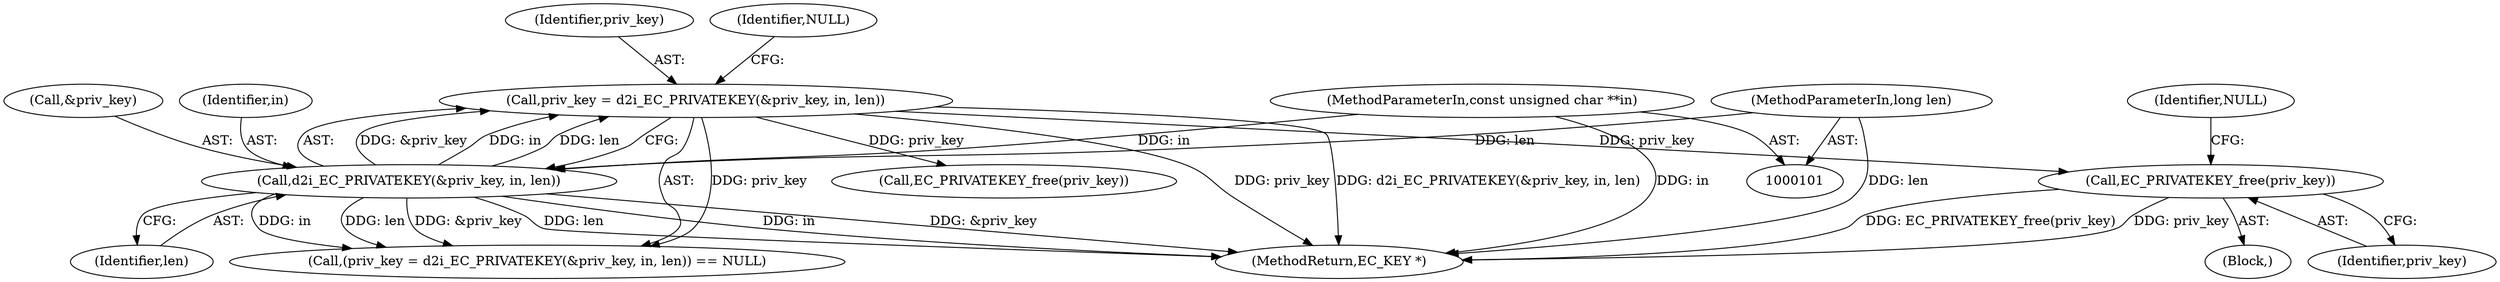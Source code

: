 digraph "0_openssl_1b4a8df38fc9ab3c089ca5765075ee53ec5bd66a@API" {
"1000144" [label="(Call,EC_PRIVATEKEY_free(priv_key))"];
"1000132" [label="(Call,priv_key = d2i_EC_PRIVATEKEY(&priv_key, in, len))"];
"1000134" [label="(Call,d2i_EC_PRIVATEKEY(&priv_key, in, len))"];
"1000103" [label="(MethodParameterIn,const unsigned char **in)"];
"1000104" [label="(MethodParameterIn,long len)"];
"1000135" [label="(Call,&priv_key)"];
"1000138" [label="(Identifier,len)"];
"1000352" [label="(MethodReturn,EC_KEY *)"];
"1000145" [label="(Identifier,priv_key)"];
"1000137" [label="(Identifier,in)"];
"1000132" [label="(Call,priv_key = d2i_EC_PRIVATEKEY(&priv_key, in, len))"];
"1000348" [label="(Call,EC_PRIVATEKEY_free(priv_key))"];
"1000104" [label="(MethodParameterIn,long len)"];
"1000103" [label="(MethodParameterIn,const unsigned char **in)"];
"1000133" [label="(Identifier,priv_key)"];
"1000140" [label="(Block,)"];
"1000139" [label="(Identifier,NULL)"];
"1000144" [label="(Call,EC_PRIVATEKEY_free(priv_key))"];
"1000131" [label="(Call,(priv_key = d2i_EC_PRIVATEKEY(&priv_key, in, len)) == NULL)"];
"1000147" [label="(Identifier,NULL)"];
"1000134" [label="(Call,d2i_EC_PRIVATEKEY(&priv_key, in, len))"];
"1000144" -> "1000140"  [label="AST: "];
"1000144" -> "1000145"  [label="CFG: "];
"1000145" -> "1000144"  [label="AST: "];
"1000147" -> "1000144"  [label="CFG: "];
"1000144" -> "1000352"  [label="DDG: EC_PRIVATEKEY_free(priv_key)"];
"1000144" -> "1000352"  [label="DDG: priv_key"];
"1000132" -> "1000144"  [label="DDG: priv_key"];
"1000132" -> "1000131"  [label="AST: "];
"1000132" -> "1000134"  [label="CFG: "];
"1000133" -> "1000132"  [label="AST: "];
"1000134" -> "1000132"  [label="AST: "];
"1000139" -> "1000132"  [label="CFG: "];
"1000132" -> "1000352"  [label="DDG: d2i_EC_PRIVATEKEY(&priv_key, in, len)"];
"1000132" -> "1000352"  [label="DDG: priv_key"];
"1000132" -> "1000131"  [label="DDG: priv_key"];
"1000134" -> "1000132"  [label="DDG: &priv_key"];
"1000134" -> "1000132"  [label="DDG: in"];
"1000134" -> "1000132"  [label="DDG: len"];
"1000132" -> "1000348"  [label="DDG: priv_key"];
"1000134" -> "1000138"  [label="CFG: "];
"1000135" -> "1000134"  [label="AST: "];
"1000137" -> "1000134"  [label="AST: "];
"1000138" -> "1000134"  [label="AST: "];
"1000134" -> "1000352"  [label="DDG: &priv_key"];
"1000134" -> "1000352"  [label="DDG: len"];
"1000134" -> "1000352"  [label="DDG: in"];
"1000134" -> "1000131"  [label="DDG: &priv_key"];
"1000134" -> "1000131"  [label="DDG: in"];
"1000134" -> "1000131"  [label="DDG: len"];
"1000103" -> "1000134"  [label="DDG: in"];
"1000104" -> "1000134"  [label="DDG: len"];
"1000103" -> "1000101"  [label="AST: "];
"1000103" -> "1000352"  [label="DDG: in"];
"1000104" -> "1000101"  [label="AST: "];
"1000104" -> "1000352"  [label="DDG: len"];
}
